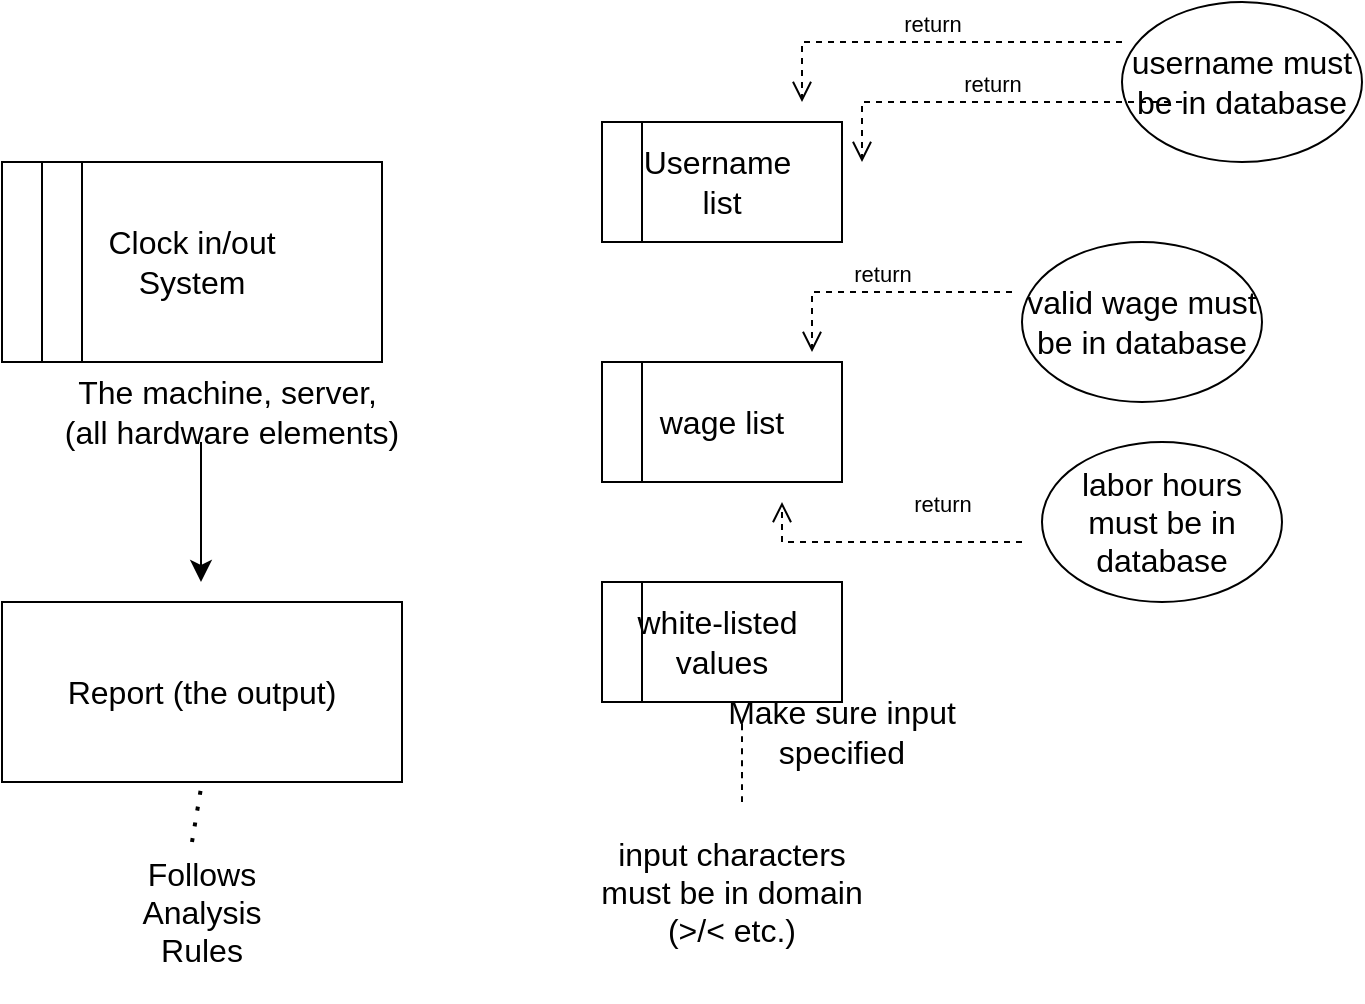 <mxfile version="23.1.2" type="github">
  <diagram name="Page-1" id="2YBvvXClWsGukQMizWep">
    <mxGraphModel dx="1120" dy="510" grid="1" gridSize="10" guides="1" tooltips="1" connect="1" arrows="1" fold="1" page="1" pageScale="1" pageWidth="850" pageHeight="1100" math="0" shadow="0">
      <root>
        <mxCell id="0" />
        <mxCell id="1" parent="0" />
        <mxCell id="aM9ryv3xv72pqoxQDRHE-8" value="return" style="html=1;verticalAlign=bottom;endArrow=open;dashed=1;endSize=8;edgeStyle=elbowEdgeStyle;elbow=vertical;curved=0;rounded=0;" parent="1" edge="1">
          <mxGeometry relative="1" as="geometry">
            <mxPoint x="490" y="70" as="targetPoint" />
            <Array as="points">
              <mxPoint x="650" y="40" />
            </Array>
            <mxPoint x="650" y="40" as="sourcePoint" />
          </mxGeometry>
        </mxCell>
        <mxCell id="OI2zsCM2BVVziDJ-GgJj-1" value="Clock in/out &lt;br&gt;System" style="rounded=0;whiteSpace=wrap;html=1;fontSize=16;" vertex="1" parent="1">
          <mxGeometry x="90" y="100" width="190" height="100" as="geometry" />
        </mxCell>
        <mxCell id="OI2zsCM2BVVziDJ-GgJj-3" value="" style="endArrow=none;html=1;rounded=0;fontSize=12;curved=1;startSize=8;endSize=8;" edge="1" parent="1">
          <mxGeometry width="50" height="50" relative="1" as="geometry">
            <mxPoint x="130" y="200" as="sourcePoint" />
            <mxPoint x="130" y="100" as="targetPoint" />
          </mxGeometry>
        </mxCell>
        <mxCell id="OI2zsCM2BVVziDJ-GgJj-4" value="" style="endArrow=none;html=1;rounded=0;fontSize=12;curved=1;startSize=8;endSize=8;" edge="1" parent="1">
          <mxGeometry width="50" height="50" relative="1" as="geometry">
            <mxPoint x="110" y="200" as="sourcePoint" />
            <mxPoint x="110" y="100" as="targetPoint" />
          </mxGeometry>
        </mxCell>
        <mxCell id="OI2zsCM2BVVziDJ-GgJj-5" value="The machine, server,&amp;nbsp; (all hardware elements)" style="text;html=1;strokeColor=none;fillColor=none;align=center;verticalAlign=middle;whiteSpace=wrap;rounded=0;fontSize=16;" vertex="1" parent="1">
          <mxGeometry x="120" y="210" width="170" height="30" as="geometry" />
        </mxCell>
        <mxCell id="OI2zsCM2BVVziDJ-GgJj-6" value="" style="endArrow=classic;html=1;rounded=0;fontSize=12;curved=1;startSize=8;endSize=8;" edge="1" parent="1">
          <mxGeometry width="50" height="50" relative="1" as="geometry">
            <mxPoint x="189.5" y="240" as="sourcePoint" />
            <mxPoint x="189.5" y="310" as="targetPoint" />
          </mxGeometry>
        </mxCell>
        <mxCell id="OI2zsCM2BVVziDJ-GgJj-7" value="Report (the output)" style="rounded=0;whiteSpace=wrap;html=1;fontSize=16;" vertex="1" parent="1">
          <mxGeometry x="90" y="320" width="200" height="90" as="geometry" />
        </mxCell>
        <mxCell id="OI2zsCM2BVVziDJ-GgJj-8" value="Username&amp;nbsp;&lt;br&gt;list" style="rounded=0;whiteSpace=wrap;html=1;fontSize=16;" vertex="1" parent="1">
          <mxGeometry x="390" y="80" width="120" height="60" as="geometry" />
        </mxCell>
        <mxCell id="OI2zsCM2BVVziDJ-GgJj-9" value="" style="endArrow=none;html=1;rounded=0;fontSize=12;curved=1;startSize=8;endSize=8;exitX=0.75;exitY=1;exitDx=0;exitDy=0;" edge="1" parent="1">
          <mxGeometry width="50" height="50" relative="1" as="geometry">
            <mxPoint x="410" y="140" as="sourcePoint" />
            <mxPoint x="410" y="80" as="targetPoint" />
          </mxGeometry>
        </mxCell>
        <mxCell id="OI2zsCM2BVVziDJ-GgJj-10" value="wage list" style="rounded=0;whiteSpace=wrap;html=1;fontSize=16;" vertex="1" parent="1">
          <mxGeometry x="390" y="200" width="120" height="60" as="geometry" />
        </mxCell>
        <mxCell id="OI2zsCM2BVVziDJ-GgJj-11" value="" style="endArrow=none;html=1;rounded=0;fontSize=12;curved=1;startSize=8;endSize=8;exitX=0.75;exitY=1;exitDx=0;exitDy=0;" edge="1" parent="1">
          <mxGeometry width="50" height="50" relative="1" as="geometry">
            <mxPoint x="410" y="260" as="sourcePoint" />
            <mxPoint x="410" y="200" as="targetPoint" />
          </mxGeometry>
        </mxCell>
        <mxCell id="OI2zsCM2BVVziDJ-GgJj-12" value="white-listed&amp;nbsp;&lt;br&gt;values" style="rounded=0;whiteSpace=wrap;html=1;fontSize=16;" vertex="1" parent="1">
          <mxGeometry x="390" y="310" width="120" height="60" as="geometry" />
        </mxCell>
        <mxCell id="OI2zsCM2BVVziDJ-GgJj-13" value="" style="endArrow=none;html=1;rounded=0;fontSize=12;curved=1;startSize=8;endSize=8;exitX=0.75;exitY=1;exitDx=0;exitDy=0;" edge="1" parent="1">
          <mxGeometry width="50" height="50" relative="1" as="geometry">
            <mxPoint x="410" y="370" as="sourcePoint" />
            <mxPoint x="410" y="310" as="targetPoint" />
          </mxGeometry>
        </mxCell>
        <mxCell id="OI2zsCM2BVVziDJ-GgJj-14" value="" style="endArrow=none;dashed=1;html=1;rounded=0;fontSize=12;curved=1;startSize=8;endSize=8;" edge="1" parent="1">
          <mxGeometry width="50" height="50" relative="1" as="geometry">
            <mxPoint x="460" y="420" as="sourcePoint" />
            <mxPoint x="460" y="380" as="targetPoint" />
          </mxGeometry>
        </mxCell>
        <mxCell id="OI2zsCM2BVVziDJ-GgJj-20" value="" style="shape=image;html=1;verticalAlign=top;verticalLabelPosition=bottom;labelBackgroundColor=#ffffff;imageAspect=0;aspect=fixed;image=https://cdn0.iconfinder.com/data/icons/phosphor-light-vol-2/256/circle-dashed-light-128.png;fontSize=16;" vertex="1" parent="1">
          <mxGeometry x="410" y="410" width="90" height="90" as="geometry" />
        </mxCell>
        <mxCell id="OI2zsCM2BVVziDJ-GgJj-22" value="input characters&lt;br&gt;must be in domain &lt;br&gt;(&amp;gt;/&amp;lt; etc.)" style="text;html=1;strokeColor=none;fillColor=none;align=center;verticalAlign=middle;whiteSpace=wrap;rounded=0;fontSize=16;" vertex="1" parent="1">
          <mxGeometry x="335" y="450" width="240" height="30" as="geometry" />
        </mxCell>
        <mxCell id="OI2zsCM2BVVziDJ-GgJj-23" value="Make sure input specified" style="text;html=1;strokeColor=none;fillColor=none;align=center;verticalAlign=middle;whiteSpace=wrap;rounded=0;fontSize=16;" vertex="1" parent="1">
          <mxGeometry x="425" y="370" width="170" height="30" as="geometry" />
        </mxCell>
        <mxCell id="OI2zsCM2BVVziDJ-GgJj-24" value="username must be in database" style="ellipse;whiteSpace=wrap;html=1;fontSize=16;" vertex="1" parent="1">
          <mxGeometry x="650" y="20" width="120" height="80" as="geometry" />
        </mxCell>
        <mxCell id="OI2zsCM2BVVziDJ-GgJj-25" value="valid wage must be in database" style="ellipse;whiteSpace=wrap;html=1;fontSize=16;" vertex="1" parent="1">
          <mxGeometry x="600" y="140" width="120" height="80" as="geometry" />
        </mxCell>
        <mxCell id="OI2zsCM2BVVziDJ-GgJj-26" value="labor hours must be in database" style="ellipse;whiteSpace=wrap;html=1;fontSize=16;" vertex="1" parent="1">
          <mxGeometry x="610" y="240" width="120" height="80" as="geometry" />
        </mxCell>
        <mxCell id="OI2zsCM2BVVziDJ-GgJj-27" value="return" style="html=1;verticalAlign=bottom;endArrow=open;dashed=1;endSize=8;edgeStyle=elbowEdgeStyle;elbow=vertical;curved=0;rounded=0;" edge="1" parent="1">
          <mxGeometry relative="1" as="geometry">
            <mxPoint x="495" y="195" as="targetPoint" />
            <Array as="points">
              <mxPoint x="655" y="165" />
            </Array>
            <mxPoint x="595" y="165" as="sourcePoint" />
          </mxGeometry>
        </mxCell>
        <mxCell id="OI2zsCM2BVVziDJ-GgJj-28" value="return" style="html=1;verticalAlign=bottom;endArrow=open;dashed=1;endSize=8;edgeStyle=elbowEdgeStyle;elbow=vertical;curved=0;rounded=0;entryX=0.5;entryY=1;entryDx=0;entryDy=0;" edge="1" parent="1">
          <mxGeometry x="-0.429" y="-10" relative="1" as="geometry">
            <mxPoint x="480" y="270" as="targetPoint" />
            <Array as="points">
              <mxPoint x="610" y="290" />
              <mxPoint x="640" y="290" />
            </Array>
            <mxPoint x="600" y="290" as="sourcePoint" />
            <mxPoint as="offset" />
          </mxGeometry>
        </mxCell>
        <mxCell id="OI2zsCM2BVVziDJ-GgJj-29" value="return" style="html=1;verticalAlign=bottom;endArrow=open;dashed=1;endSize=8;edgeStyle=elbowEdgeStyle;elbow=vertical;curved=0;rounded=0;" edge="1" parent="1">
          <mxGeometry relative="1" as="geometry">
            <mxPoint x="520" y="100" as="targetPoint" />
            <Array as="points">
              <mxPoint x="680" y="70" />
            </Array>
            <mxPoint x="680" y="70" as="sourcePoint" />
          </mxGeometry>
        </mxCell>
        <mxCell id="OI2zsCM2BVVziDJ-GgJj-30" value="" style="shape=image;html=1;verticalAlign=top;verticalLabelPosition=bottom;labelBackgroundColor=#ffffff;imageAspect=0;aspect=fixed;image=https://cdn0.iconfinder.com/data/icons/phosphor-light-vol-2/256/circle-dashed-light-128.png;fontSize=16;" vertex="1" parent="1">
          <mxGeometry x="145" y="440" width="80" height="80" as="geometry" />
        </mxCell>
        <mxCell id="OI2zsCM2BVVziDJ-GgJj-31" value="Follows Analysis Rules" style="text;html=1;strokeColor=none;fillColor=none;align=center;verticalAlign=middle;whiteSpace=wrap;rounded=0;fontSize=16;" vertex="1" parent="1">
          <mxGeometry x="140" y="460" width="100" height="30" as="geometry" />
        </mxCell>
        <mxCell id="OI2zsCM2BVVziDJ-GgJj-32" value="" style="endArrow=none;dashed=1;html=1;dashPattern=1 3;strokeWidth=2;rounded=0;fontSize=12;curved=1;startSize=8;endSize=8;exitX=0.5;exitY=0;exitDx=0;exitDy=0;entryX=0.5;entryY=1;entryDx=0;entryDy=0;" edge="1" parent="1" source="OI2zsCM2BVVziDJ-GgJj-30" target="OI2zsCM2BVVziDJ-GgJj-7">
          <mxGeometry width="50" height="50" relative="1" as="geometry">
            <mxPoint x="400" y="280" as="sourcePoint" />
            <mxPoint x="450" y="230" as="targetPoint" />
          </mxGeometry>
        </mxCell>
      </root>
    </mxGraphModel>
  </diagram>
</mxfile>
